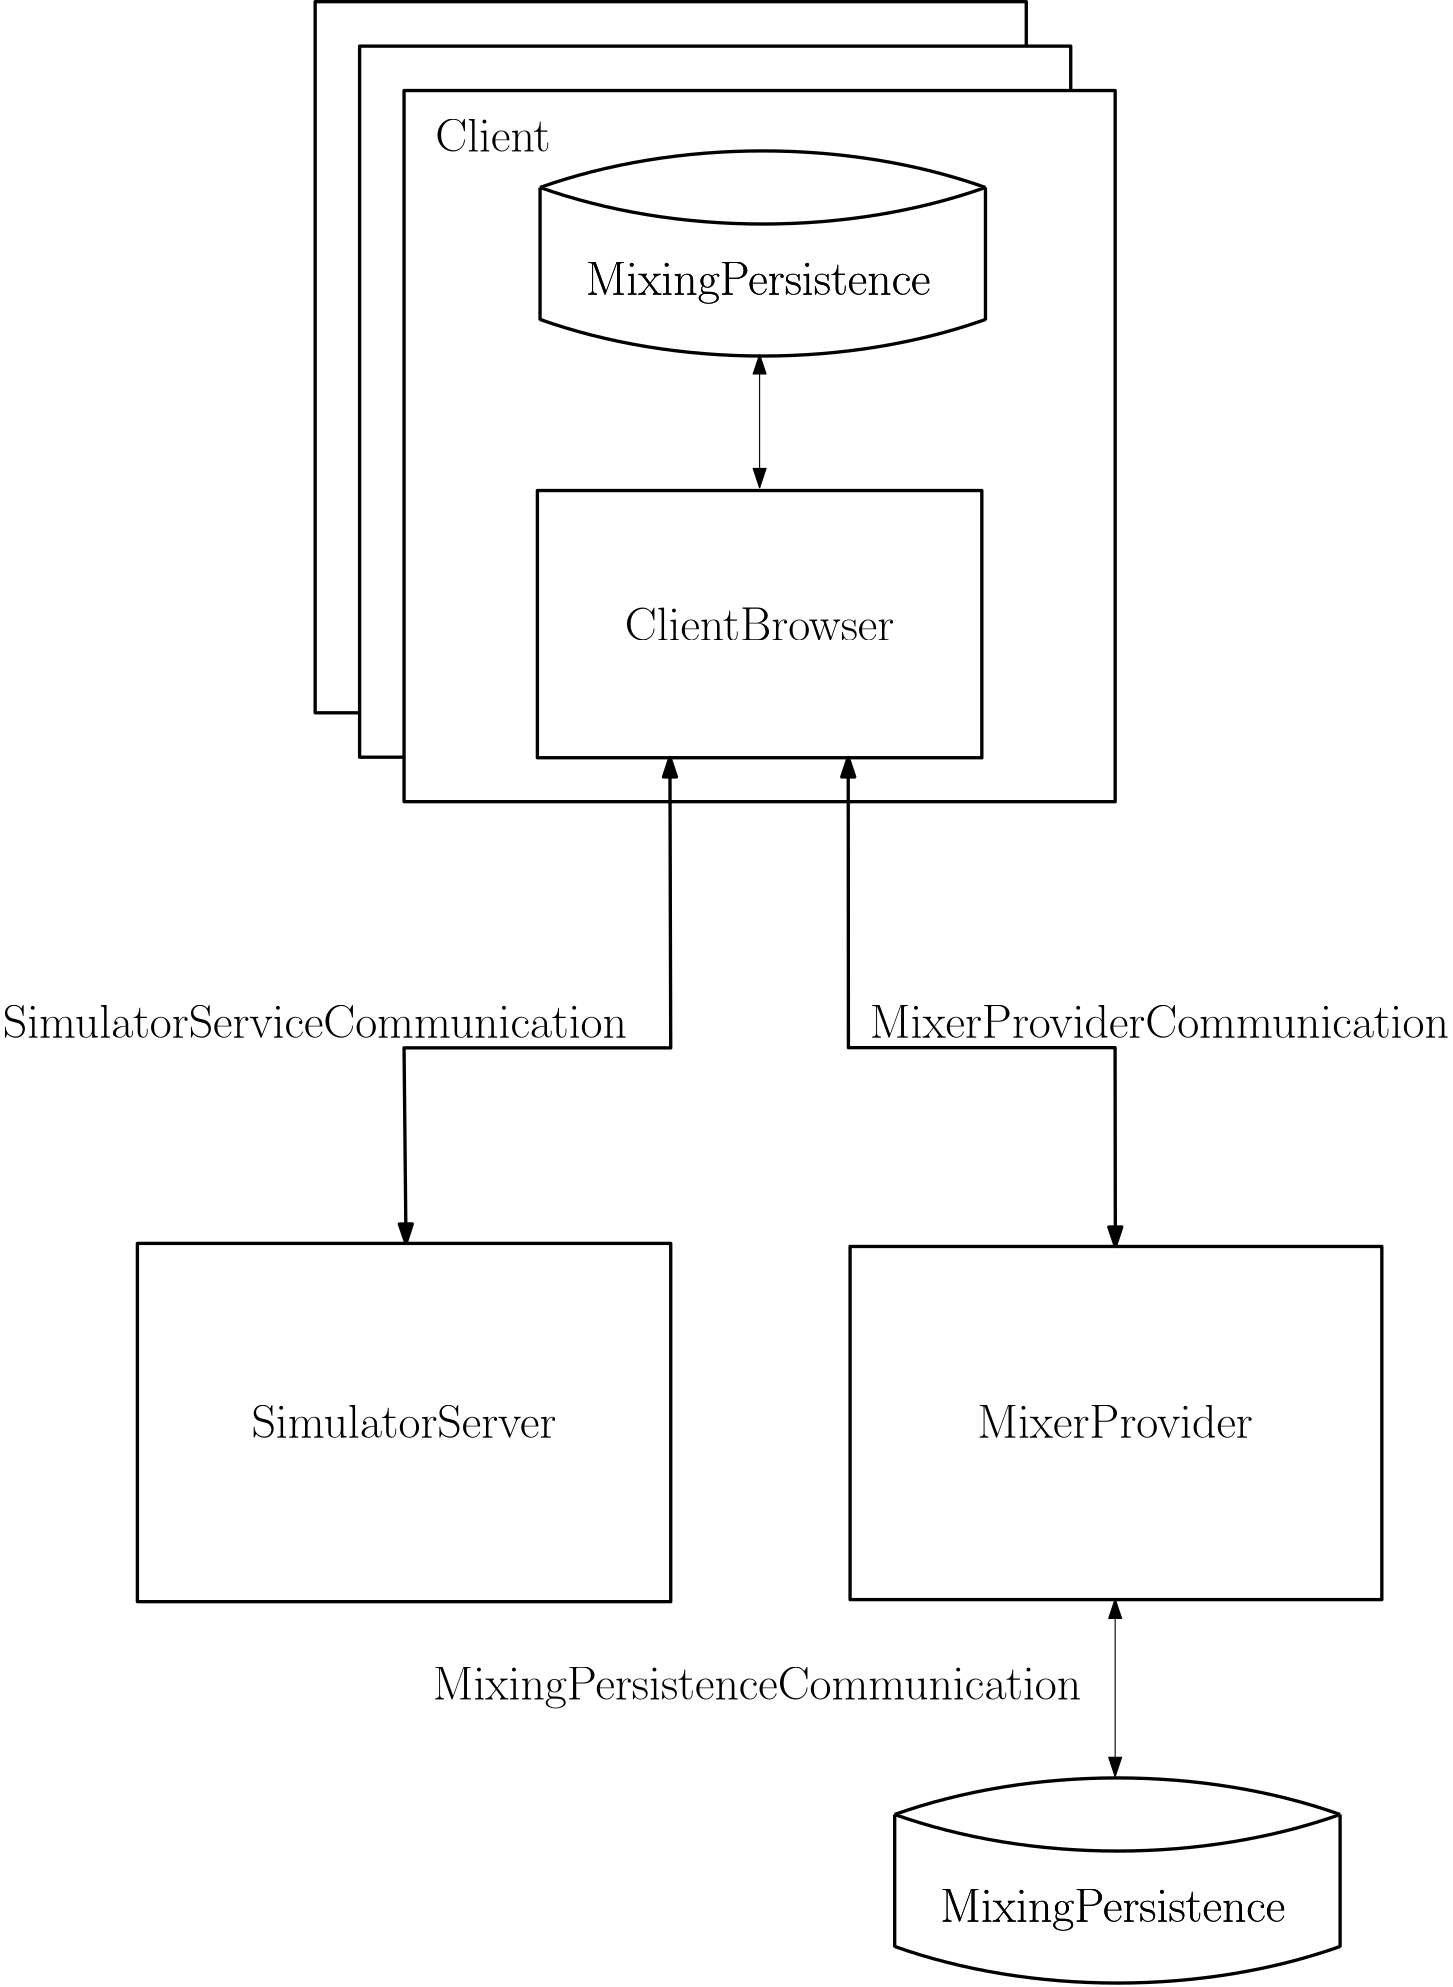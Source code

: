 <?xml version="1.0"?>
<!DOCTYPE ipe SYSTEM "ipe.dtd">
<ipe version="70005" creator="Ipe 7.1.4">
<info created="D:20130514133434" modified="D:20130514141631"/>
<ipestyle name="basic">
<symbol name="arrow/arc(spx)">
<path stroke="sym-stroke" fill="sym-stroke" pen="sym-pen">
0 0 m
-1 0.333 l
-1 -0.333 l
h
</path>
</symbol>
<symbol name="arrow/farc(spx)">
<path stroke="sym-stroke" fill="white" pen="sym-pen">
0 0 m
-1 0.333 l
-1 -0.333 l
h
</path>
</symbol>
<symbol name="mark/circle(sx)" transformations="translations">
<path fill="sym-stroke">
0.6 0 0 0.6 0 0 e
0.4 0 0 0.4 0 0 e
</path>
</symbol>
<symbol name="mark/disk(sx)" transformations="translations">
<path fill="sym-stroke">
0.6 0 0 0.6 0 0 e
</path>
</symbol>
<symbol name="mark/fdisk(sfx)" transformations="translations">
<group>
<path fill="sym-fill">
0.5 0 0 0.5 0 0 e
</path>
<path fill="sym-stroke" fillrule="eofill">
0.6 0 0 0.6 0 0 e
0.4 0 0 0.4 0 0 e
</path>
</group>
</symbol>
<symbol name="mark/box(sx)" transformations="translations">
<path fill="sym-stroke" fillrule="eofill">
-0.6 -0.6 m
0.6 -0.6 l
0.6 0.6 l
-0.6 0.6 l
h
-0.4 -0.4 m
0.4 -0.4 l
0.4 0.4 l
-0.4 0.4 l
h
</path>
</symbol>
<symbol name="mark/square(sx)" transformations="translations">
<path fill="sym-stroke">
-0.6 -0.6 m
0.6 -0.6 l
0.6 0.6 l
-0.6 0.6 l
h
</path>
</symbol>
<symbol name="mark/fsquare(sfx)" transformations="translations">
<group>
<path fill="sym-fill">
-0.5 -0.5 m
0.5 -0.5 l
0.5 0.5 l
-0.5 0.5 l
h
</path>
<path fill="sym-stroke" fillrule="eofill">
-0.6 -0.6 m
0.6 -0.6 l
0.6 0.6 l
-0.6 0.6 l
h
-0.4 -0.4 m
0.4 -0.4 l
0.4 0.4 l
-0.4 0.4 l
h
</path>
</group>
</symbol>
<symbol name="mark/cross(sx)" transformations="translations">
<group>
<path fill="sym-stroke">
-0.43 -0.57 m
0.57 0.43 l
0.43 0.57 l
-0.57 -0.43 l
h
</path>
<path fill="sym-stroke">
-0.43 0.57 m
0.57 -0.43 l
0.43 -0.57 l
-0.57 0.43 l
h
</path>
</group>
</symbol>
<symbol name="arrow/fnormal(spx)">
<path stroke="sym-stroke" fill="white" pen="sym-pen">
0 0 m
-1 0.333 l
-1 -0.333 l
h
</path>
</symbol>
<symbol name="arrow/pointed(spx)">
<path stroke="sym-stroke" fill="sym-stroke" pen="sym-pen">
0 0 m
-1 0.333 l
-0.8 0 l
-1 -0.333 l
h
</path>
</symbol>
<symbol name="arrow/fpointed(spx)">
<path stroke="sym-stroke" fill="white" pen="sym-pen">
0 0 m
-1 0.333 l
-0.8 0 l
-1 -0.333 l
h
</path>
</symbol>
<symbol name="arrow/linear(spx)">
<path stroke="sym-stroke" pen="sym-pen">
-1 0.333 m
0 0 l
-1 -0.333 l
</path>
</symbol>
<symbol name="arrow/fdouble(spx)">
<path stroke="sym-stroke" fill="white" pen="sym-pen">
0 0 m
-1 0.333 l
-1 -0.333 l
h
-1 0 m
-2 0.333 l
-2 -0.333 l
h
</path>
</symbol>
<symbol name="arrow/double(spx)">
<path stroke="sym-stroke" fill="sym-stroke" pen="sym-pen">
0 0 m
-1 0.333 l
-1 -0.333 l
h
-1 0 m
-2 0.333 l
-2 -0.333 l
h
</path>
</symbol>
<pen name="heavier" value="0.8"/>
<pen name="fat" value="1.2"/>
<pen name="ultrafat" value="2"/>
<symbolsize name="large" value="5"/>
<symbolsize name="small" value="2"/>
<symbolsize name="tiny" value="1.1"/>
<arrowsize name="large" value="10"/>
<arrowsize name="small" value="5"/>
<arrowsize name="tiny" value="3"/>
<color name="red" value="1 0 0"/>
<color name="green" value="0 1 0"/>
<color name="blue" value="0 0 1"/>
<color name="yellow" value="1 1 0"/>
<color name="orange" value="1 0.647 0"/>
<color name="gold" value="1 0.843 0"/>
<color name="purple" value="0.627 0.125 0.941"/>
<color name="gray" value="0.745"/>
<color name="brown" value="0.647 0.165 0.165"/>
<color name="navy" value="0 0 0.502"/>
<color name="pink" value="1 0.753 0.796"/>
<color name="seagreen" value="0.18 0.545 0.341"/>
<color name="turquoise" value="0.251 0.878 0.816"/>
<color name="violet" value="0.933 0.51 0.933"/>
<color name="darkblue" value="0 0 0.545"/>
<color name="darkcyan" value="0 0.545 0.545"/>
<color name="darkgray" value="0.663"/>
<color name="darkgreen" value="0 0.392 0"/>
<color name="darkmagenta" value="0.545 0 0.545"/>
<color name="darkorange" value="1 0.549 0"/>
<color name="darkred" value="0.545 0 0"/>
<color name="lightblue" value="0.678 0.847 0.902"/>
<color name="lightcyan" value="0.878 1 1"/>
<color name="lightgray" value="0.827"/>
<color name="lightgreen" value="0.565 0.933 0.565"/>
<color name="lightyellow" value="1 1 0.878"/>
<dashstyle name="dashed" value="[4] 0"/>
<dashstyle name="dotted" value="[1 3] 0"/>
<dashstyle name="dash dotted" value="[4 2 1 2] 0"/>
<dashstyle name="dash dot dotted" value="[4 2 1 2 1 2] 0"/>
<textsize name="large" value="\large"/>
<textsize name="Large" value="\Large"/>
<textsize name="LARGE" value="\LARGE"/>
<textsize name="huge" value="\huge"/>
<textsize name="Huge" value="\Huge"/>
<textsize name="small" value="\small"/>
<textsize name="footnote" value="\footnotesize"/>
<textsize name="tiny" value="\tiny"/>
<textstyle name="center" begin="\begin{center}" end="\end{center}"/>
<textstyle name="itemize" begin="\begin{itemize}" end="\end{itemize}"/>
<textstyle name="item" begin="\begin{itemize}\item{}" end="\end{itemize}"/>
<gridsize name="4 pts" value="4"/>
<gridsize name="8 pts (~3 mm)" value="8"/>
<gridsize name="16 pts (~6 mm)" value="16"/>
<gridsize name="32 pts (~12 mm)" value="32"/>
<gridsize name="10 pts (~3.5 mm)" value="10"/>
<gridsize name="20 pts (~7 mm)" value="20"/>
<gridsize name="14 pts (~5 mm)" value="14"/>
<gridsize name="28 pts (~10 mm)" value="28"/>
<gridsize name="56 pts (~20 mm)" value="56"/>
<anglesize name="90 deg" value="90"/>
<anglesize name="60 deg" value="60"/>
<anglesize name="45 deg" value="45"/>
<anglesize name="30 deg" value="30"/>
<anglesize name="22.5 deg" value="22.5"/>
<tiling name="falling" angle="-60" step="4" width="1"/>
<tiling name="rising" angle="30" step="4" width="1"/>
</ipestyle>
<page>
<layer name="alpha"/>
<view layers="alpha" active="alpha"/>
<path layer="alpha" matrix="1 0 0 1 80 15.0337" stroke="black" fill="white" pen="fat">
64 768 m
64 512 l
320 512 l
320 768 l
h
</path>
<path matrix="1 0 0 1 96 -0.9663" stroke="black" fill="1" pen="fat">
64 768 m
64 512 l
320 512 l
320 768 l
h
</path>
<path matrix="1 0 0 1 112 -16.9663" stroke="black" fill="white" pen="fat">
64 768 m
64 512 l
320 512 l
320 768 l
h
</path>
<text matrix="1 0 0 1 16 127.034" transformations="translations" pos="192 608" stroke="black" type="label" width="41.526" height="11.955" depth="0" halign="center" valign="center" size="LARGE">Client</text>
<path matrix="1.11111 0 0 1.00204 81.7778 -2.20554" stroke="black" fill="white" pen="fat">
128 608 m
128 512 l
272 512 l
272 608 l
h
</path>
<text matrix="1 0 0 1 144 -16.9663" transformations="translations" pos="160 576" stroke="black" type="label" width="97.104" height="11.955" depth="0" halign="center" valign="center" size="LARGE">ClientBrowser</text>
<path matrix="1.5 0 0 1.00752 -16 13.5923" stroke="black" pen="fat">
64 320 m
64 192 l
192 192 l
192 320 l
h
</path>
<text matrix="1 0 0 1 80 0" transformations="translations" pos="96 272" stroke="black" type="label" width="109.885" height="11.955" depth="0" halign="center" valign="center" size="LARGE">SimulatorServer</text>
<text matrix="1 0 0 1 336 0" transformations="translations" pos="96 272" stroke="black" type="label" width="99.256" height="11.955" depth="0" halign="center" valign="center" size="LARGE">MixerProvider</text>
<path matrix="1.67028 0 0 0.597921 -21.5129 -252.251" stroke="black" fill="white" pen="fat">
224 640 m
224 560 l
224 560 l
224 560 l
224 560 l
</path>
<path matrix="1.67028 0 0 0.99 -21.5129 -503.182" stroke="black" fill="white" pen="fat">
224 640 m
93.2952 0 0 -93.2952 272 560 320 640 a
</path>
<path matrix="1.67028 0 0 0.99 -21.5129 -471.502" stroke="black" fill="white" pen="fat">
320 560 m
93.2952 0 0 -93.2952 272 640 224 560 a
</path>
<path matrix="1.67028 0 0 0.99 -21.5129 -423.982" stroke="black" fill="white" pen="fat">
320 560 m
93.2952 0 0 -93.2952 272 640 224 560 a
</path>
<path matrix="1.67028 0 0 0.597921 138.834 -252.251" stroke="black" fill="white" pen="fat">
224 640 m
224 560 l
224 560 l
224 560 l
224 560 l
</path>
<text matrix="1 0 0 1 -48 16" transformations="translations" pos="192 400" stroke="black" type="label" width="224.917" height="11.955" depth="0" halign="center" valign="center" size="LARGE">SimulatorServiceCommunication</text>
<text matrix="1 0 0 1 128 16" transformations="translations" pos="320 400" stroke="black" type="label" width="208.64" height="11.955" depth="0" halign="center" valign="center" size="LARGE">MixerProviderCommunication</text>
<text matrix="1 0 0 1 -32.8205 0" transformations="translations" pos="336 176" stroke="black" type="label" width="233.656" height="11.76" depth="3.35" halign="center" valign="center" size="LARGE">MixingPersistenceCommunication</text>
<path matrix="1.49556 0 0 0.99334 240.853 17.0481" stroke="black" pen="fat">
64 320 m
64 192 l
192 192 l
192 320 l
h
</path>
<path matrix="1 0 0 1.1 16 -16" stroke="black" pen="fat" arrow="normal/normal" rarrow="normal/normal">
160.698 320 m
160 384 l
256 384 l
255.715 479.034 l
</path>
<path matrix="1.00003 0 0 1.09933 -48.0446 -15.6773" stroke="black" pen="fat" arrow="normal/normal" rarrow="normal/normal">
480.094 318.917 m
480 384 l
384 384 l
383.932 479.034 l
</path>
<path matrix="1 0 0 1 -16 16" stroke="black" arrow="normal/normal" rarrow="normal/normal">
448 128 m
448 192 l
</path>
<text matrix="1 0 0 1 95.1795 -80" transformations="translations" pos="336 176" stroke="black" type="label" width="124.272" height="11.76" depth="3.35" halign="center" valign="center" size="LARGE">MixingPersistence</text>
<text matrix="1 0 0 1 95.1795 -80" transformations="translations" pos="336 176" stroke="black" type="label" width="124.272" height="11.76" depth="3.35" halign="center" valign="center" size="LARGE">MixingPersistence</text>
<path matrix="1.67028 0 0 0.597921 -149.183 333.476" stroke="black" fill="white" pen="fat">
224 640 m
224 560 l
224 560 l
224 560 l
224 560 l
</path>
<path matrix="1.67028 0 0 0.99 -149.183 82.5448" stroke="black" fill="white" pen="fat">
224 640 m
93.2952 0 0 -93.2952 272 560 320 640 a
</path>
<path matrix="1.67028 0 0 0.99 -149.183 114.225" stroke="black" fill="white" pen="fat">
320 560 m
93.2952 0 0 -93.2952 272 640 224 560 a
</path>
<path matrix="1.67028 0 0 0.99 -149.183 161.745" stroke="black" fill="white" pen="fat">
320 560 m
93.2952 0 0 -93.2952 272 640 224 560 a
</path>
<path matrix="1.67028 0 0 0.597921 11.1642 333.476" stroke="black" fill="white" pen="fat">
224 640 m
224 560 l
224 560 l
224 560 l
224 560 l
</path>
<text matrix="1 0 0 1 -32.4898 505.727" transformations="translations" pos="336 176" stroke="black" type="label" width="124.272" height="11.76" depth="3.35" halign="center" valign="center" size="LARGE">MixingPersistence</text>
<text matrix="1 0 0 1 -32.4898 505.727" transformations="translations" pos="336 176" stroke="black" type="label" width="124.272" height="11.76" depth="3.35" halign="center" valign="center" size="LARGE">MixingPersistence</text>
<path matrix="1 0 0 1 -32 16" stroke="black" fill="white" arrow="normal/normal" rarrow="normal/normal">
336 640 m
336 592 l
</path>
</page>
</ipe>
